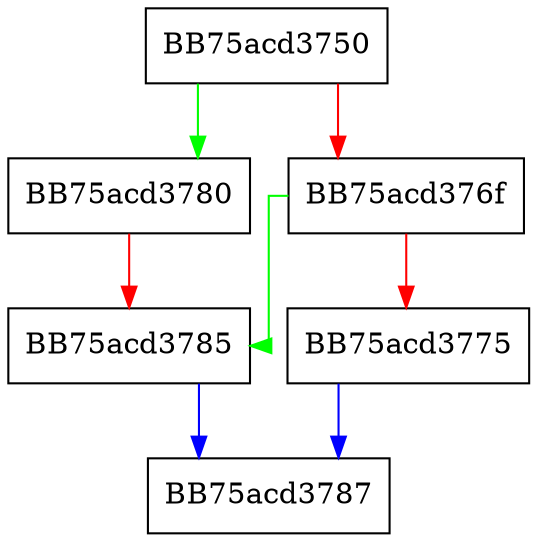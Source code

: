 digraph SetExistField {
  node [shape="box"];
  graph [splines=ortho];
  BB75acd3750 -> BB75acd3780 [color="green"];
  BB75acd3750 -> BB75acd376f [color="red"];
  BB75acd376f -> BB75acd3785 [color="green"];
  BB75acd376f -> BB75acd3775 [color="red"];
  BB75acd3775 -> BB75acd3787 [color="blue"];
  BB75acd3780 -> BB75acd3785 [color="red"];
  BB75acd3785 -> BB75acd3787 [color="blue"];
}
